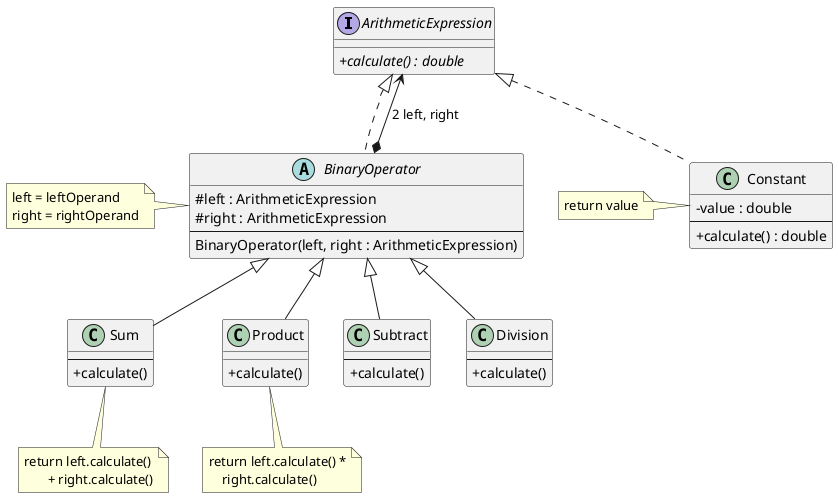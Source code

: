 @startuml

skinparam classAttributeIconSize 0

interface ArithmeticExpression {
+ {abstract} calculate() : double
}

class Constant implements ArithmeticExpression {
- value : double
--
+ calculate() : double
}

note left of Constant
return value
end note

abstract BinaryOperator implements ArithmeticExpression {
# left : ArithmeticExpression
# right : ArithmeticExpression
--
BinaryOperator(left, right : ArithmeticExpression)
}

BinaryOperator *--> ArithmeticExpression : "2 left, right"

note left of BinaryOperator
left = leftOperand
right = rightOperand
end note

class Sum extends BinaryOperator {
--
+ calculate()
}

note bottom of Sum
return left.calculate()
       + right.calculate()
end note

class Product extends BinaryOperator {
+ calculate()
}

note bottom of Product
return left.calculate() *
    right.calculate()
end note

class Subtract extends BinaryOperator {
--
+ calculate()
}


class Division extends BinaryOperator {
--
+ calculate()
}


@enduml
